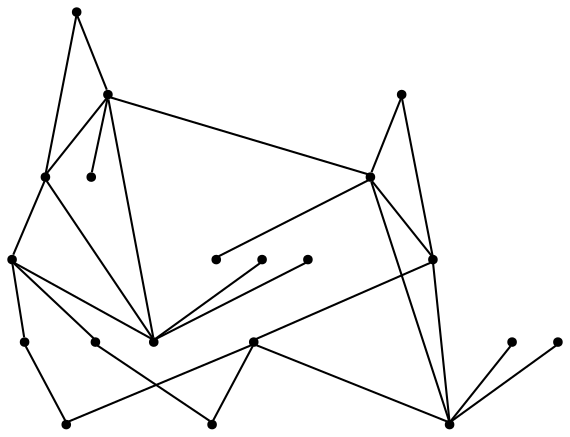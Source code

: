 graph {
  node [shape=point,comment="{\"directed\":false,\"doi\":\"10.1007/978-3-030-04414-5_31\",\"figure\":\"2 (1)\"}"]

  v0 [pos="1100.2971303564645,849.8491144230235"]
  v1 [pos="934.745765883074,833.6770293229724"]
  v2 [pos="1091.5051731660906,802.6432095869637"]
  v3 [pos="1084.9040595248712,806.9980725890462"]
  v4 [pos="1025.177875141103,804.0809260907322"]
  v5 [pos="1061.5024408089419,822.4377870640574"]
  v6 [pos="1041.8450988923182,837.7526154172905"]
  v7 [pos="1069.1036730837138,799.6844767731493"]
  v8 [pos="1048.338843490255,837.0149988120843"]
  v9 [pos="994.4333838915084,833.1227994668536"]
  v10 [pos="1027.9210476863818,829.8597362157533"]
  v11 [pos="1077.463260827951,835.814845725303"]
  v12 [pos="1017.3047705864637,803.3099895630148"]
  v13 [pos="959.8643990536821,824.3255768722784"]
  v14 [pos="975.0584699320899,790.4956815014309"]
  v15 [pos="958.1422021429609,794.6170506953825"]
  v16 [pos="1009.6243707316578,828.0720333503423"]
  v17 [pos="988.2053434969225,831.1391194999559"]
  v18 [pos="978.1141159619361,814.2866148754212"]
  v19 [pos="952.5090631901479,789.0621617817956"]

  v0 -- v1 [id="-1",pos="1100.2971303564645,849.8491144230235 934.745765883074,833.6770293229724 934.745765883074,833.6770293229724 934.745765883074,833.6770293229724"]
  v19 -- v15 [id="-2",pos="952.5090631901479,789.0621617817956 958.1422021429609,794.6170506953825 958.1422021429609,794.6170506953825 958.1422021429609,794.6170506953825"]
  v19 -- v12 [id="-3",pos="952.5090631901479,789.0621617817956 1017.3047705864637,803.3099895630148 1017.3047705864637,803.3099895630148 1017.3047705864637,803.3099895630148"]
  v15 -- v18 [id="-4",pos="958.1422021429609,794.6170506953825 978.1141159619361,814.2866148754212 978.1141159619361,814.2866148754212 978.1141159619361,814.2866148754212"]
  v18 -- v9 [id="-5",pos="978.1141159619361,814.2866148754212 994.4333838915084,833.1227994668536 994.4333838915084,833.1227994668536 994.4333838915084,833.1227994668536"]
  v15 -- v14 [id="-6",pos="958.1422021429609,794.6170506953825 975.0584699320899,790.4956815014309 975.0584699320899,790.4956815014309 975.0584699320899,790.4956815014309"]
  v18 -- v1 [id="-7",pos="978.1141159619361,814.2866148754212 934.745765883074,833.6770293229724 934.745765883074,833.6770293229724 934.745765883074,833.6770293229724"]
  v18 -- v14 [id="-8",pos="978.1141159619361,814.2866148754212 975.0584699320899,790.4956815014309 975.0584699320899,790.4956815014309 975.0584699320899,790.4956815014309"]
  v17 -- v14 [id="-9",pos="988.2053434969225,831.1391194999559 975.0584699320899,790.4956815014309 975.0584699320899,790.4956815014309 975.0584699320899,790.4956815014309"]
  v16 -- v14 [id="-10",pos="1009.6243707316578,828.0720333503423 975.0584699320899,790.4956815014309 975.0584699320899,790.4956815014309 975.0584699320899,790.4956815014309"]
  v12 -- v15 [id="-11",pos="1017.3047705864637,803.3099895630148 958.1422021429609,794.6170506953825 958.1422021429609,794.6170506953825 958.1422021429609,794.6170506953825"]
  v12 -- v14 [id="-12",pos="1017.3047705864637,803.3099895630148 975.0584699320899,790.4956815014309 975.0584699320899,790.4956815014309 975.0584699320899,790.4956815014309"]
  v12 -- v13 [id="-13",pos="1017.3047705864637,803.3099895630148 959.8643990536821,824.3255768722784 959.8643990536821,824.3255768722784 959.8643990536821,824.3255768722784"]
  v4 -- v12 [id="-14",pos="1025.177875141103,804.0809260907322 1017.3047705864637,803.3099895630148 1017.3047705864637,803.3099895630148 1017.3047705864637,803.3099895630148"]
  v4 -- v11 [id="-15",pos="1025.177875141103,804.0809260907322 1077.463260827951,835.814845725303 1077.463260827951,835.814845725303 1077.463260827951,835.814845725303"]
  v4 -- v7 [id="-16",pos="1025.177875141103,804.0809260907322 1069.1036730837138,799.6844767731493 1069.1036730837138,799.6844767731493 1069.1036730837138,799.6844767731493"]
  v4 -- v3 [id="-17",pos="1025.177875141103,804.0809260907322 1084.9040595248712,806.9980725890462 1084.9040595248712,806.9980725890462 1084.9040595248712,806.9980725890462"]
  v10 -- v7 [id="-18",pos="1027.9210476863818,829.8597362157533 1069.1036730837138,799.6844767731493 1069.1036730837138,799.6844767731493 1069.1036730837138,799.6844767731493"]
  v6 -- v9 [id="-19",pos="1041.8450988923182,837.7526154172905 994.4333838915084,833.1227994668536 994.4333838915084,833.1227994668536 994.4333838915084,833.1227994668536"]
  v8 -- v7 [id="-20",pos="1048.338843490255,837.0149988120843 1069.1036730837138,799.6844767731493 1069.1036730837138,799.6844767731493 1069.1036730837138,799.6844767731493"]
  v5 -- v7 [id="-21",pos="1061.5024408089419,822.4377870640574 1069.1036730837138,799.6844767731493 1069.1036730837138,799.6844767731493 1069.1036730837138,799.6844767731493"]
  v5 -- v0 [id="-22",pos="1061.5024408089419,822.4377870640574 1100.2971303564645,849.8491144230235 1100.2971303564645,849.8491144230235 1100.2971303564645,849.8491144230235"]
  v3 -- v7 [id="-23",pos="1084.9040595248712,806.9980725890462 1069.1036730837138,799.6844767731493 1069.1036730837138,799.6844767731493 1069.1036730837138,799.6844767731493"]
  v3 -- v5 [id="-24",pos="1084.9040595248712,806.9980725890462 1061.5024408089419,822.4377870640574 1061.5024408089419,822.4377870640574 1061.5024408089419,822.4377870640574"]
  v5 -- v6 [id="-25",pos="1061.5024408089419,822.4377870640574 1041.8450988923182,837.7526154172905 1041.8450988923182,837.7526154172905 1041.8450988923182,837.7526154172905"]
  v2 -- v4 [id="-26",pos="1091.5051731660906,802.6432095869637 1025.177875141103,804.0809260907322 1025.177875141103,804.0809260907322 1025.177875141103,804.0809260907322"]
  v2 -- v3 [id="-27",pos="1091.5051731660906,802.6432095869637 1084.9040595248712,806.9980725890462 1084.9040595248712,806.9980725890462 1084.9040595248712,806.9980725890462"]
}